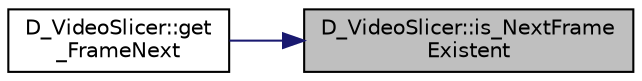 digraph "D_VideoSlicer::is_NextFrameExistent"
{
 // LATEX_PDF_SIZE
  edge [fontname="Helvetica",fontsize="10",labelfontname="Helvetica",labelfontsize="10"];
  node [fontname="Helvetica",fontsize="10",shape=record];
  rankdir="RL";
  Node1 [label="D_VideoSlicer::is_NextFrame\lExistent",height=0.2,width=0.4,color="black", fillcolor="grey75", style="filled", fontcolor="black",tooltip=" "];
  Node1 -> Node2 [dir="back",color="midnightblue",fontsize="10",style="solid",fontname="Helvetica"];
  Node2 [label="D_VideoSlicer::get\l_FrameNext",height=0.2,width=0.4,color="black", fillcolor="white", style="filled",URL="$class_d___video_slicer.html#a040debe0e1da9fd8ddc95f020a703ae6",tooltip=" "];
}
